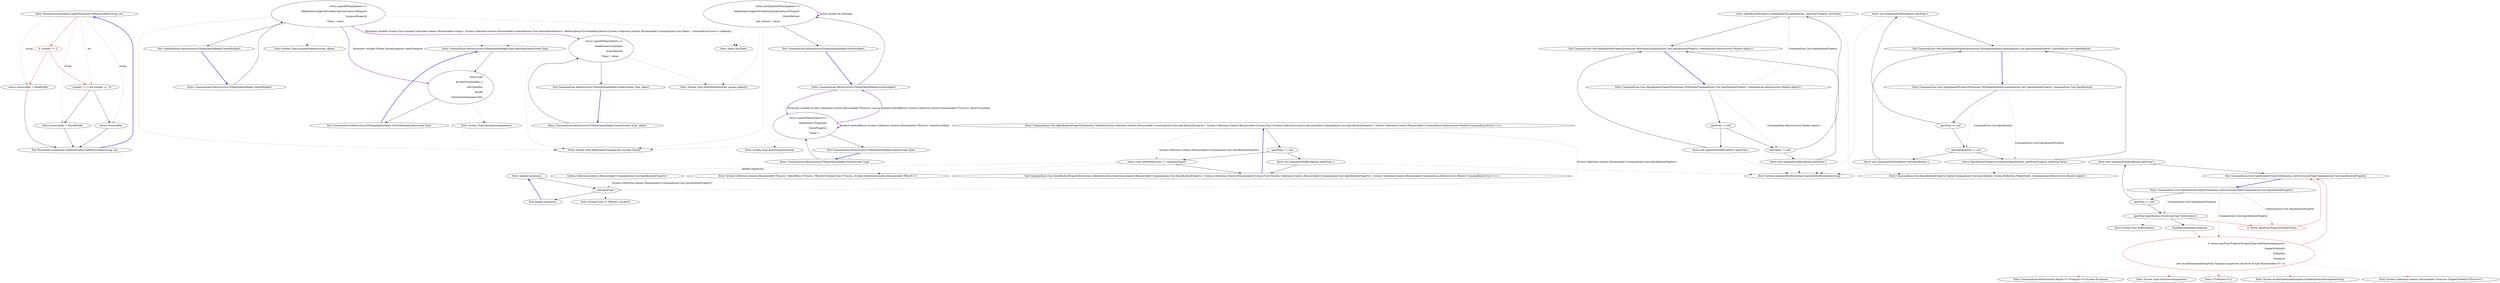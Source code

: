 digraph  {
n0 [cluster="Humanizer.Localisation.ArabicFormatter.GetResourceKey(string, int)", label="Entry Humanizer.Localisation.ArabicFormatter.GetResourceKey(string, int)", span="7-7"];
n1 [cluster="Humanizer.Localisation.ArabicFormatter.GetResourceKey(string, int)", color=red, community=0, label="0: number == 2", span="10-10"];
n2 [cluster="Humanizer.Localisation.ArabicFormatter.GetResourceKey(string, int)", label="return resourceKey + DualPostfix;", span="11-11"];
n3 [cluster="Humanizer.Localisation.ArabicFormatter.GetResourceKey(string, int)", label="number >= 3 && number <= 10", span="14-14"];
n4 [cluster="Humanizer.Localisation.ArabicFormatter.GetResourceKey(string, int)", label="return resourceKey + PluralPostfix;", span="15-15"];
n5 [cluster="Humanizer.Localisation.ArabicFormatter.GetResourceKey(string, int)", label="return resourceKey;", span="17-17"];
n6 [cluster="Humanizer.Localisation.ArabicFormatter.GetResourceKey(string, int)", label="Exit Humanizer.Localisation.ArabicFormatter.GetResourceKey(string, int)", span="7-7"];
m0_17 [cluster="System.Type.InstanceProperty(string, object)", file="InstanceBuilder.cs", label="Entry System.Type.InstanceProperty(string, object)", span="213-213"];
m0_3 [cluster="System.Type.GetGenericArguments()", file="InstanceBuilder.cs", label="Entry System.Type.GetGenericArguments()", span="0-0"];
m0_13 [cluster="CommandLine.Infrastructure.FSharpOptionHelper.ValueOf(object)", file="InstanceBuilder.cs", label="Entry CommandLine.Infrastructure.FSharpOptionHelper.ValueOf(object)", span="36-36"];
m0_14 [cluster="CommandLine.Infrastructure.FSharpOptionHelper.ValueOf(object)", file="InstanceBuilder.cs", label="return typeof(FSharpOption<>)\r\n                .MakeGenericType(GetUnderlyingType(value.GetType()))\r\n                .InstanceProperty(\r\n                    ''Value'', value);", span="38-41"];
m0_15 [cluster="CommandLine.Infrastructure.FSharpOptionHelper.ValueOf(object)", file="InstanceBuilder.cs", label="Exit CommandLine.Infrastructure.FSharpOptionHelper.ValueOf(object)", span="36-36"];
m0_18 [cluster="CommandLine.Infrastructure.FSharpOptionHelper.IsSome(object)", file="InstanceBuilder.cs", label="Entry CommandLine.Infrastructure.FSharpOptionHelper.IsSome(object)", span="44-44"];
m0_19 [cluster="CommandLine.Infrastructure.FSharpOptionHelper.IsSome(object)", file="InstanceBuilder.cs", label="return (bool)typeof(FSharpOption<>)\r\n                .MakeGenericType(GetUnderlyingType(value.GetType()))\r\n                .StaticMethod(\r\n                    ''get_IsSome'', value);", span="46-49"];
m0_20 [cluster="CommandLine.Infrastructure.FSharpOptionHelper.IsSome(object)", file="InstanceBuilder.cs", label="Exit CommandLine.Infrastructure.FSharpOptionHelper.IsSome(object)", span="44-44"];
m0_16 [cluster="object.GetType()", file="InstanceBuilder.cs", label="Entry object.GetType()", span="0-0"];
m0_12 [cluster="System.Type.StaticProperty(string)", file="InstanceBuilder.cs", label="Entry System.Type.StaticProperty(string)", span="198-198"];
m0_4 [cluster="CommandLine.Infrastructure.FSharpOptionHelper.Some(System.Type, object)", file="InstanceBuilder.cs", label="Entry CommandLine.Infrastructure.FSharpOptionHelper.Some(System.Type, object)", span="20-20"];
m0_5 [cluster="CommandLine.Infrastructure.FSharpOptionHelper.Some(System.Type, object)", file="InstanceBuilder.cs", label="return typeof(FSharpOption<>)\r\n                    .MakeGenericType(type)\r\n                    .StaticMethod(\r\n                        ''Some'', value);", span="22-25"];
m0_6 [cluster="CommandLine.Infrastructure.FSharpOptionHelper.Some(System.Type, object)", file="InstanceBuilder.cs", label="Exit CommandLine.Infrastructure.FSharpOptionHelper.Some(System.Type, object)", span="20-20"];
m0_9 [cluster="CommandLine.Infrastructure.FSharpOptionHelper.None(System.Type)", file="InstanceBuilder.cs", label="Entry CommandLine.Infrastructure.FSharpOptionHelper.None(System.Type)", span="28-28"];
m0_10 [cluster="CommandLine.Infrastructure.FSharpOptionHelper.None(System.Type)", file="InstanceBuilder.cs", label="return typeof(FSharpOption<>)\r\n                    .MakeGenericType(type)\r\n                    .StaticProperty(\r\n                        ''None'');", span="30-33"];
m0_11 [cluster="CommandLine.Infrastructure.FSharpOptionHelper.None(System.Type)", file="InstanceBuilder.cs", label="Exit CommandLine.Infrastructure.FSharpOptionHelper.None(System.Type)", span="28-28"];
m0_7 [cluster="System.Type.MakeGenericType(params System.Type[])", file="InstanceBuilder.cs", label="Entry System.Type.MakeGenericType(params System.Type[])", span="0-0"];
m0_8 [cluster="System.Type.StaticMethod(string, params object[])", file="InstanceBuilder.cs", label="Entry System.Type.StaticMethod(string, params object[])", span="183-183"];
m0_0 [cluster="CommandLine.Infrastructure.FSharpOptionHelper.GetUnderlyingType(System.Type)", file="InstanceBuilder.cs", label="Entry CommandLine.Infrastructure.FSharpOptionHelper.GetUnderlyingType(System.Type)", span="11-11"];
m0_1 [cluster="CommandLine.Infrastructure.FSharpOptionHelper.GetUnderlyingType(System.Type)", file="InstanceBuilder.cs", label="return type\r\n#if NETSTANDARD1_5\r\n                .GetTypeInfo()\r\n#endif\r\n                .GetGenericArguments()[0];", span="13-17"];
m0_2 [cluster="CommandLine.Infrastructure.FSharpOptionHelper.GetUnderlyingType(System.Type)", file="InstanceBuilder.cs", label="Exit CommandLine.Infrastructure.FSharpOptionHelper.GetUnderlyingType(System.Type)", span="11-11"];
m1_30 [cluster="CommandLine.Core.SpecificationPropertyExtensions.Validate(System.Collections.Generic.IEnumerable<CommandLine.Core.SpecificationProperty>, System.Collections.Generic.IEnumerable<System.Func<System.Collections.Generic.IEnumerable<CommandLine.Core.SpecificationProperty>, System.Collections.Generic.IEnumerable<CommandLine.Infrastructure.Maybe<CommandLine.Error>>>>)", file="ReflectionHelper.cs", label="Entry CommandLine.Core.SpecificationPropertyExtensions.Validate(System.Collections.Generic.IEnumerable<CommandLine.Core.SpecificationProperty>, System.Collections.Generic.IEnumerable<System.Func<System.Collections.Generic.IEnumerable<CommandLine.Core.SpecificationProperty>, System.Collections.Generic.IEnumerable<CommandLine.Infrastructure.Maybe<CommandLine.Error>>>>)", span="44-44"];
m1_31 [cluster="CommandLine.Core.SpecificationPropertyExtensions.Validate(System.Collections.Generic.IEnumerable<CommandLine.Core.SpecificationProperty>, System.Collections.Generic.IEnumerable<System.Func<System.Collections.Generic.IEnumerable<CommandLine.Core.SpecificationProperty>, System.Collections.Generic.IEnumerable<CommandLine.Infrastructure.Maybe<CommandLine.Error>>>>)", file="ReflectionHelper.cs", label="specProps == null", span="49-49"];
m1_33 [cluster="CommandLine.Core.SpecificationPropertyExtensions.Validate(System.Collections.Generic.IEnumerable<CommandLine.Core.SpecificationProperty>, System.Collections.Generic.IEnumerable<System.Func<System.Collections.Generic.IEnumerable<CommandLine.Core.SpecificationProperty>, System.Collections.Generic.IEnumerable<CommandLine.Infrastructure.Maybe<CommandLine.Error>>>>)", file="ReflectionHelper.cs", label="return rules.SelectMany(rule => rule(specProps));", span="51-51"];
m1_32 [cluster="CommandLine.Core.SpecificationPropertyExtensions.Validate(System.Collections.Generic.IEnumerable<CommandLine.Core.SpecificationProperty>, System.Collections.Generic.IEnumerable<System.Func<System.Collections.Generic.IEnumerable<CommandLine.Core.SpecificationProperty>, System.Collections.Generic.IEnumerable<CommandLine.Infrastructure.Maybe<CommandLine.Error>>>>)", file="ReflectionHelper.cs", label="throw new ArgumentNullException(''specProps'');", span="49-49"];
m1_34 [cluster="CommandLine.Core.SpecificationPropertyExtensions.Validate(System.Collections.Generic.IEnumerable<CommandLine.Core.SpecificationProperty>, System.Collections.Generic.IEnumerable<System.Func<System.Collections.Generic.IEnumerable<CommandLine.Core.SpecificationProperty>, System.Collections.Generic.IEnumerable<CommandLine.Infrastructure.Maybe<CommandLine.Error>>>>)", file="ReflectionHelper.cs", label="Exit CommandLine.Core.SpecificationPropertyExtensions.Validate(System.Collections.Generic.IEnumerable<CommandLine.Core.SpecificationProperty>, System.Collections.Generic.IEnumerable<System.Func<System.Collections.Generic.IEnumerable<CommandLine.Core.SpecificationProperty>, System.Collections.Generic.IEnumerable<CommandLine.Infrastructure.Maybe<CommandLine.Error>>>>)", span="44-44"];
m1_0 [cluster="CommandLine.Core.SpecificationPropertyExtensions.WithSpecification(CommandLine.Core.SpecificationProperty, CommandLine.Core.Specification)", file="ReflectionHelper.cs", label="Entry CommandLine.Core.SpecificationPropertyExtensions.WithSpecification(CommandLine.Core.SpecificationProperty, CommandLine.Core.Specification)", span="11-11"];
m1_1 [cluster="CommandLine.Core.SpecificationPropertyExtensions.WithSpecification(CommandLine.Core.SpecificationProperty, CommandLine.Core.Specification)", file="ReflectionHelper.cs", label="specProp == null", span="13-13"];
m1_3 [cluster="CommandLine.Core.SpecificationPropertyExtensions.WithSpecification(CommandLine.Core.SpecificationProperty, CommandLine.Core.Specification)", file="ReflectionHelper.cs", label="newSpecification == null", span="14-14"];
m1_5 [cluster="CommandLine.Core.SpecificationPropertyExtensions.WithSpecification(CommandLine.Core.SpecificationProperty, CommandLine.Core.Specification)", file="ReflectionHelper.cs", label="return SpecificationProperty.Create(newSpecification, specProp.Property, specProp.Value);", span="16-16"];
m1_2 [cluster="CommandLine.Core.SpecificationPropertyExtensions.WithSpecification(CommandLine.Core.SpecificationProperty, CommandLine.Core.Specification)", file="ReflectionHelper.cs", label="throw new ArgumentNullException(''specProp'');", span="13-13"];
m1_4 [cluster="CommandLine.Core.SpecificationPropertyExtensions.WithSpecification(CommandLine.Core.SpecificationProperty, CommandLine.Core.Specification)", file="ReflectionHelper.cs", label="throw new ArgumentNullException(''newSpecification'');", span="14-14"];
m1_6 [cluster="CommandLine.Core.SpecificationPropertyExtensions.WithSpecification(CommandLine.Core.SpecificationProperty, CommandLine.Core.Specification)", file="ReflectionHelper.cs", label="Exit CommandLine.Core.SpecificationPropertyExtensions.WithSpecification(CommandLine.Core.SpecificationProperty, CommandLine.Core.Specification)", span="11-11"];
m1_16 [cluster="CommandLine.Core.SpecificationPropertyExtensions.GetConversionType(CommandLine.Core.SpecificationProperty)", file="ReflectionHelper.cs", label="Entry CommandLine.Core.SpecificationPropertyExtensions.GetConversionType(CommandLine.Core.SpecificationProperty)", span="27-27"];
m1_17 [cluster="CommandLine.Core.SpecificationPropertyExtensions.GetConversionType(CommandLine.Core.SpecificationProperty)", file="ReflectionHelper.cs", label="specProp == null", span="29-29"];
m1_19 [cluster="CommandLine.Core.SpecificationPropertyExtensions.GetConversionType(CommandLine.Core.SpecificationProperty)", file="ReflectionHelper.cs", label="specProp.Specification.ConversionType.ToDescriptor()", span="31-31"];
m1_21 [cluster="CommandLine.Core.SpecificationPropertyExtensions.GetConversionType(CommandLine.Core.SpecificationProperty)", color=red, community=0, file="ReflectionHelper.cs", label="0: return specProp.Property.PropertyType.GetGenericArguments()\r\n                             .SingleOrDefault()\r\n                             .ToMaybe()\r\n                             .FromJust(\r\n                                 new InvalidOperationException(''Sequence properties should be of type IEnumerable<T>.''));", span="34-38"];
m1_22 [cluster="CommandLine.Core.SpecificationPropertyExtensions.GetConversionType(CommandLine.Core.SpecificationProperty)", color=red, community=0, file="ReflectionHelper.cs", label="0: return specProp.Property.PropertyType;", span="40-40"];
m1_18 [cluster="CommandLine.Core.SpecificationPropertyExtensions.GetConversionType(CommandLine.Core.SpecificationProperty)", file="ReflectionHelper.cs", label="throw new ArgumentNullException(''specProp'');", span="29-29"];
m1_20 [cluster="CommandLine.Core.SpecificationPropertyExtensions.GetConversionType(CommandLine.Core.SpecificationProperty)", file="ReflectionHelper.cs", label="TypeDescriptorKind.Sequence", span="33-33"];
m1_23 [cluster="CommandLine.Core.SpecificationPropertyExtensions.GetConversionType(CommandLine.Core.SpecificationProperty)", file="ReflectionHelper.cs", label="Exit CommandLine.Core.SpecificationPropertyExtensions.GetConversionType(CommandLine.Core.SpecificationProperty)", span="27-27"];
m1_29 [cluster="CommandLine.Infrastructure.Maybe<T>.FromJust<T>(System.Exception)", file="ReflectionHelper.cs", label="Entry CommandLine.Infrastructure.Maybe<T>.FromJust<T>(System.Exception)", span="137-137"];
m1_8 [cluster="CommandLine.Core.SpecificationProperty.Create(CommandLine.Core.Specification, System.Reflection.PropertyInfo, CommandLine.Infrastructure.Maybe<object>)", file="ReflectionHelper.cs", label="Entry CommandLine.Core.SpecificationProperty.Create(CommandLine.Core.Specification, System.Reflection.PropertyInfo, CommandLine.Infrastructure.Maybe<object>)", span="21-21"];
m1_9 [cluster="CommandLine.Core.SpecificationPropertyExtensions.WithValue(CommandLine.Core.SpecificationProperty, CommandLine.Infrastructure.Maybe<object>)", file="ReflectionHelper.cs", label="Entry CommandLine.Core.SpecificationPropertyExtensions.WithValue(CommandLine.Core.SpecificationProperty, CommandLine.Infrastructure.Maybe<object>)", span="19-19"];
m1_10 [cluster="CommandLine.Core.SpecificationPropertyExtensions.WithValue(CommandLine.Core.SpecificationProperty, CommandLine.Infrastructure.Maybe<object>)", file="ReflectionHelper.cs", label="specProp == null", span="21-21"];
m1_12 [cluster="CommandLine.Core.SpecificationPropertyExtensions.WithValue(CommandLine.Core.SpecificationProperty, CommandLine.Infrastructure.Maybe<object>)", file="ReflectionHelper.cs", label="newValue == null", span="22-22"];
m1_14 [cluster="CommandLine.Core.SpecificationPropertyExtensions.WithValue(CommandLine.Core.SpecificationProperty, CommandLine.Infrastructure.Maybe<object>)", file="ReflectionHelper.cs", label="return SpecificationProperty.Create(specProp.Specification, specProp.Property, newValue);", span="24-24"];
m1_11 [cluster="CommandLine.Core.SpecificationPropertyExtensions.WithValue(CommandLine.Core.SpecificationProperty, CommandLine.Infrastructure.Maybe<object>)", file="ReflectionHelper.cs", label="throw new ArgumentNullException(''specProp'');", span="21-21"];
m1_13 [cluster="CommandLine.Core.SpecificationPropertyExtensions.WithValue(CommandLine.Core.SpecificationProperty, CommandLine.Infrastructure.Maybe<object>)", file="ReflectionHelper.cs", label="throw new ArgumentNullException(''newValue'');", span="22-22"];
m1_15 [cluster="CommandLine.Core.SpecificationPropertyExtensions.WithValue(CommandLine.Core.SpecificationProperty, CommandLine.Infrastructure.Maybe<object>)", file="ReflectionHelper.cs", label="Exit CommandLine.Core.SpecificationPropertyExtensions.WithValue(CommandLine.Core.SpecificationProperty, CommandLine.Infrastructure.Maybe<object>)", span="19-19"];
m1_25 [cluster="System.Type.GetGenericArguments()", file="ReflectionHelper.cs", label="Entry System.Type.GetGenericArguments()", span="0-0"];
m1_27 [cluster="T.ToMaybe<T>()", file="ReflectionHelper.cs", label="Entry T.ToMaybe<T>()", span="82-82"];
m1_35 [cluster="System.Collections.Generic.IEnumerable<TSource>.SelectMany<TSource, TResult>(System.Func<TSource, System.Collections.Generic.IEnumerable<TResult>>)", file="ReflectionHelper.cs", label="Entry System.Collections.Generic.IEnumerable<TSource>.SelectMany<TSource, TResult>(System.Func<TSource, System.Collections.Generic.IEnumerable<TResult>>)", span="0-0"];
m1_36 [cluster="lambda expression", file="ReflectionHelper.cs", label="Entry lambda expression", span="51-51"];
m1_37 [cluster="lambda expression", file="ReflectionHelper.cs", label="rule(specProps)", span="51-51"];
m1_38 [cluster="lambda expression", file="ReflectionHelper.cs", label="Exit lambda expression", span="51-51"];
m1_24 [cluster="System.Type.ToDescriptor()", file="ReflectionHelper.cs", label="Entry System.Type.ToDescriptor()", span="22-22"];
m1_7 [cluster="System.ArgumentNullException.ArgumentNullException(string)", file="ReflectionHelper.cs", label="Entry System.ArgumentNullException.ArgumentNullException(string)", span="0-0"];
m1_28 [cluster="System.InvalidOperationException.InvalidOperationException(string)", file="ReflectionHelper.cs", label="Entry System.InvalidOperationException.InvalidOperationException(string)", span="0-0"];
m1_26 [cluster="System.Collections.Generic.IEnumerable<TSource>.SingleOrDefault<TSource>()", file="ReflectionHelper.cs", label="Entry System.Collections.Generic.IEnumerable<TSource>.SingleOrDefault<TSource>()", span="0-0"];
m1_39 [cluster="System.Func<T, TResult>.Invoke(T)", file="ReflectionHelper.cs", label="Entry System.Func<T, TResult>.Invoke(T)", span="0-0"];
m1_40 [file="ReflectionHelper.cs", label="System.Collections.Generic.IEnumerable<CommandLine.Core.SpecificationProperty>", span=""];
n0 -> n1  [color=red, key=0, style=solid];
n0 -> n2  [color=darkseagreen4, key=1, label=string, style=dashed];
n0 -> n3  [color=darkseagreen4, key=1, label=int, style=dashed];
n0 -> n4  [color=darkseagreen4, key=1, label=string, style=dashed];
n0 -> n5  [color=darkseagreen4, key=1, label=string, style=dashed];
n1 -> n2  [color=red, key=0, style=solid];
n1 -> n3  [color=red, key=0, style=solid];
n2 -> n6  [key=0, style=solid];
n3 -> n4  [key=0, style=solid];
n3 -> n5  [key=0, style=solid];
n4 -> n6  [key=0, style=solid];
n5 -> n6  [key=0, style=solid];
n6 -> n0  [color=blue, key=0, style=bold];
m0_13 -> m0_14  [key=0, style=solid];
m0_14 -> m0_15  [key=0, style=solid];
m0_14 -> m0_16  [key=2, style=dotted];
m0_14 -> m0_0  [key=2, style=dotted];
m0_14 -> m0_7  [key=2, style=dotted];
m0_14 -> m0_17  [key=2, style=dotted];
m0_14 -> m0_1  [color=darkorchid, key=3, label="Parameter variable System.StringComparer nameComparer", style=bold];
m0_14 -> m0_5  [color=darkorchid, key=3, label="Parameter variable System.Func<System.Collections.Generic.IEnumerable<string>, System.Collections.Generic.IEnumerable<CommandLine.Core.OptionSpecification>, RailwaySharp.ErrorHandling.Result<System.Collections.Generic.IEnumerable<CommandLine.Core.Token>, CommandLine.Error>> tokenizer", style=bold];
m0_15 -> m0_13  [color=blue, key=0, style=bold];
m0_18 -> m0_19  [key=0, style=solid];
m0_18 -> m0_10  [color=darkorchid, key=3, label="Parameter variable System.Collections.Generic.IEnumerable<TSource> source", style=bold];
m0_19 -> m0_20  [key=0, style=solid];
m0_19 -> m0_16  [key=2, style=dotted];
m0_19 -> m0_0  [key=2, style=dotted];
m0_19 -> m0_7  [key=2, style=dotted];
m0_19 -> m0_8  [key=2, style=dotted];
m0_19 -> m0_19  [color=darkorchid, key=3, label="Local variable int iterations", style=bold];
m0_20 -> m0_18  [color=blue, key=0, style=bold];
m0_4 -> m0_5  [key=0, style=solid];
m0_5 -> m0_6  [key=0, style=solid];
m0_5 -> m0_7  [key=2, style=dotted];
m0_5 -> m0_8  [key=2, style=dotted];
m0_6 -> m0_4  [color=blue, key=0, style=bold];
m0_9 -> m0_10  [key=0, style=solid];
m0_10 -> m0_11  [key=0, style=solid];
m0_10 -> m0_7  [key=2, style=dotted];
m0_10 -> m0_12  [key=2, style=dotted];
m0_10 -> m0_10  [color=darkorchid, key=3, label="method methodReturn System.Collections.Generic.IEnumerable<TSource> AssertCountImpl", style=bold];
m0_10 -> m0_18  [color=darkorchid, key=3, label="method methodReturn System.Collections.Generic.IEnumerable<TSource> AssertCountImpl", style=bold];
m0_11 -> m0_9  [color=blue, key=0, style=bold];
m0_0 -> m0_1  [key=0, style=solid];
m0_1 -> m0_2  [key=0, style=solid];
m0_1 -> m0_3  [key=2, style=dotted];
m0_2 -> m0_0  [color=blue, key=0, style=bold];
m1_30 -> m1_31  [key=0, style=solid];
m1_30 -> m1_33  [color=darkseagreen4, key=1, label="System.Collections.Generic.IEnumerable<CommandLine.Core.SpecificationProperty>", style=dashed];
m1_30 -> m1_37  [color=darkseagreen4, key=1, label="System.Collections.Generic.IEnumerable<CommandLine.Core.SpecificationProperty>", style=dashed];
m1_31 -> m1_32  [key=0, style=solid];
m1_31 -> m1_33  [key=0, style=solid];
m1_33 -> m1_34  [key=0, style=solid];
m1_33 -> m1_35  [key=2, style=dotted];
m1_33 -> m1_36  [color=darkseagreen4, key=1, label="lambda expression", style=dashed];
m1_32 -> m1_34  [key=0, style=solid];
m1_32 -> m1_7  [key=2, style=dotted];
m1_34 -> m1_30  [color=blue, key=0, style=bold];
m1_0 -> m1_1  [key=0, style=solid];
m1_0 -> m1_3  [color=darkseagreen4, key=1, label="CommandLine.Core.Specification", style=dashed];
m1_0 -> m1_5  [color=darkseagreen4, key=1, label="CommandLine.Core.SpecificationProperty", style=dashed];
m1_1 -> m1_2  [key=0, style=solid];
m1_1 -> m1_3  [key=0, style=solid];
m1_3 -> m1_4  [key=0, style=solid];
m1_3 -> m1_5  [key=0, style=solid];
m1_5 -> m1_6  [key=0, style=solid];
m1_5 -> m1_8  [key=2, style=dotted];
m1_2 -> m1_6  [key=0, style=solid];
m1_2 -> m1_7  [key=2, style=dotted];
m1_4 -> m1_6  [key=0, style=solid];
m1_4 -> m1_7  [key=2, style=dotted];
m1_6 -> m1_0  [color=blue, key=0, style=bold];
m1_16 -> m1_17  [key=0, style=solid];
m1_16 -> m1_19  [color=darkseagreen4, key=1, label="CommandLine.Core.SpecificationProperty", style=dashed];
m1_16 -> m1_21  [color=red, key=1, label="CommandLine.Core.SpecificationProperty", style=dashed];
m1_16 -> m1_22  [color=red, key=1, label="CommandLine.Core.SpecificationProperty", style=dashed];
m1_17 -> m1_18  [key=0, style=solid];
m1_17 -> m1_19  [key=0, style=solid];
m1_19 -> m1_20  [key=0, style=solid];
m1_19 -> m1_22  [color=red, key=0, style=solid];
m1_19 -> m1_24  [key=2, style=dotted];
m1_21 -> m1_23  [color=red, key=0, style=solid];
m1_21 -> m1_25  [color=red, key=2, style=dotted];
m1_21 -> m1_26  [color=red, key=2, style=dotted];
m1_21 -> m1_27  [color=red, key=2, style=dotted];
m1_21 -> m1_28  [color=red, key=2, style=dotted];
m1_21 -> m1_29  [color=red, key=2, style=dotted];
m1_22 -> m1_23  [color=red, key=0, style=solid];
m1_18 -> m1_23  [key=0, style=solid];
m1_18 -> m1_7  [key=2, style=dotted];
m1_20 -> m1_21  [color=red, key=0, style=solid];
m1_23 -> m1_16  [color=blue, key=0, style=bold];
m1_9 -> m1_10  [key=0, style=solid];
m1_9 -> m1_12  [color=darkseagreen4, key=1, label="CommandLine.Infrastructure.Maybe<object>", style=dashed];
m1_9 -> m1_14  [color=darkseagreen4, key=1, label="CommandLine.Core.SpecificationProperty", style=dashed];
m1_10 -> m1_11  [key=0, style=solid];
m1_10 -> m1_12  [key=0, style=solid];
m1_12 -> m1_13  [key=0, style=solid];
m1_12 -> m1_14  [key=0, style=solid];
m1_14 -> m1_15  [key=0, style=solid];
m1_14 -> m1_8  [key=2, style=dotted];
m1_11 -> m1_15  [key=0, style=solid];
m1_11 -> m1_7  [key=2, style=dotted];
m1_13 -> m1_15  [key=0, style=solid];
m1_13 -> m1_7  [key=2, style=dotted];
m1_15 -> m1_9  [color=blue, key=0, style=bold];
m1_36 -> m1_37  [key=0, style=solid];
m1_37 -> m1_38  [key=0, style=solid];
m1_37 -> m1_39  [key=2, style=dotted];
m1_38 -> m1_36  [color=blue, key=0, style=bold];
m1_40 -> m1_37  [color=darkseagreen4, key=1, label="System.Collections.Generic.IEnumerable<CommandLine.Core.SpecificationProperty>", style=dashed];
}
